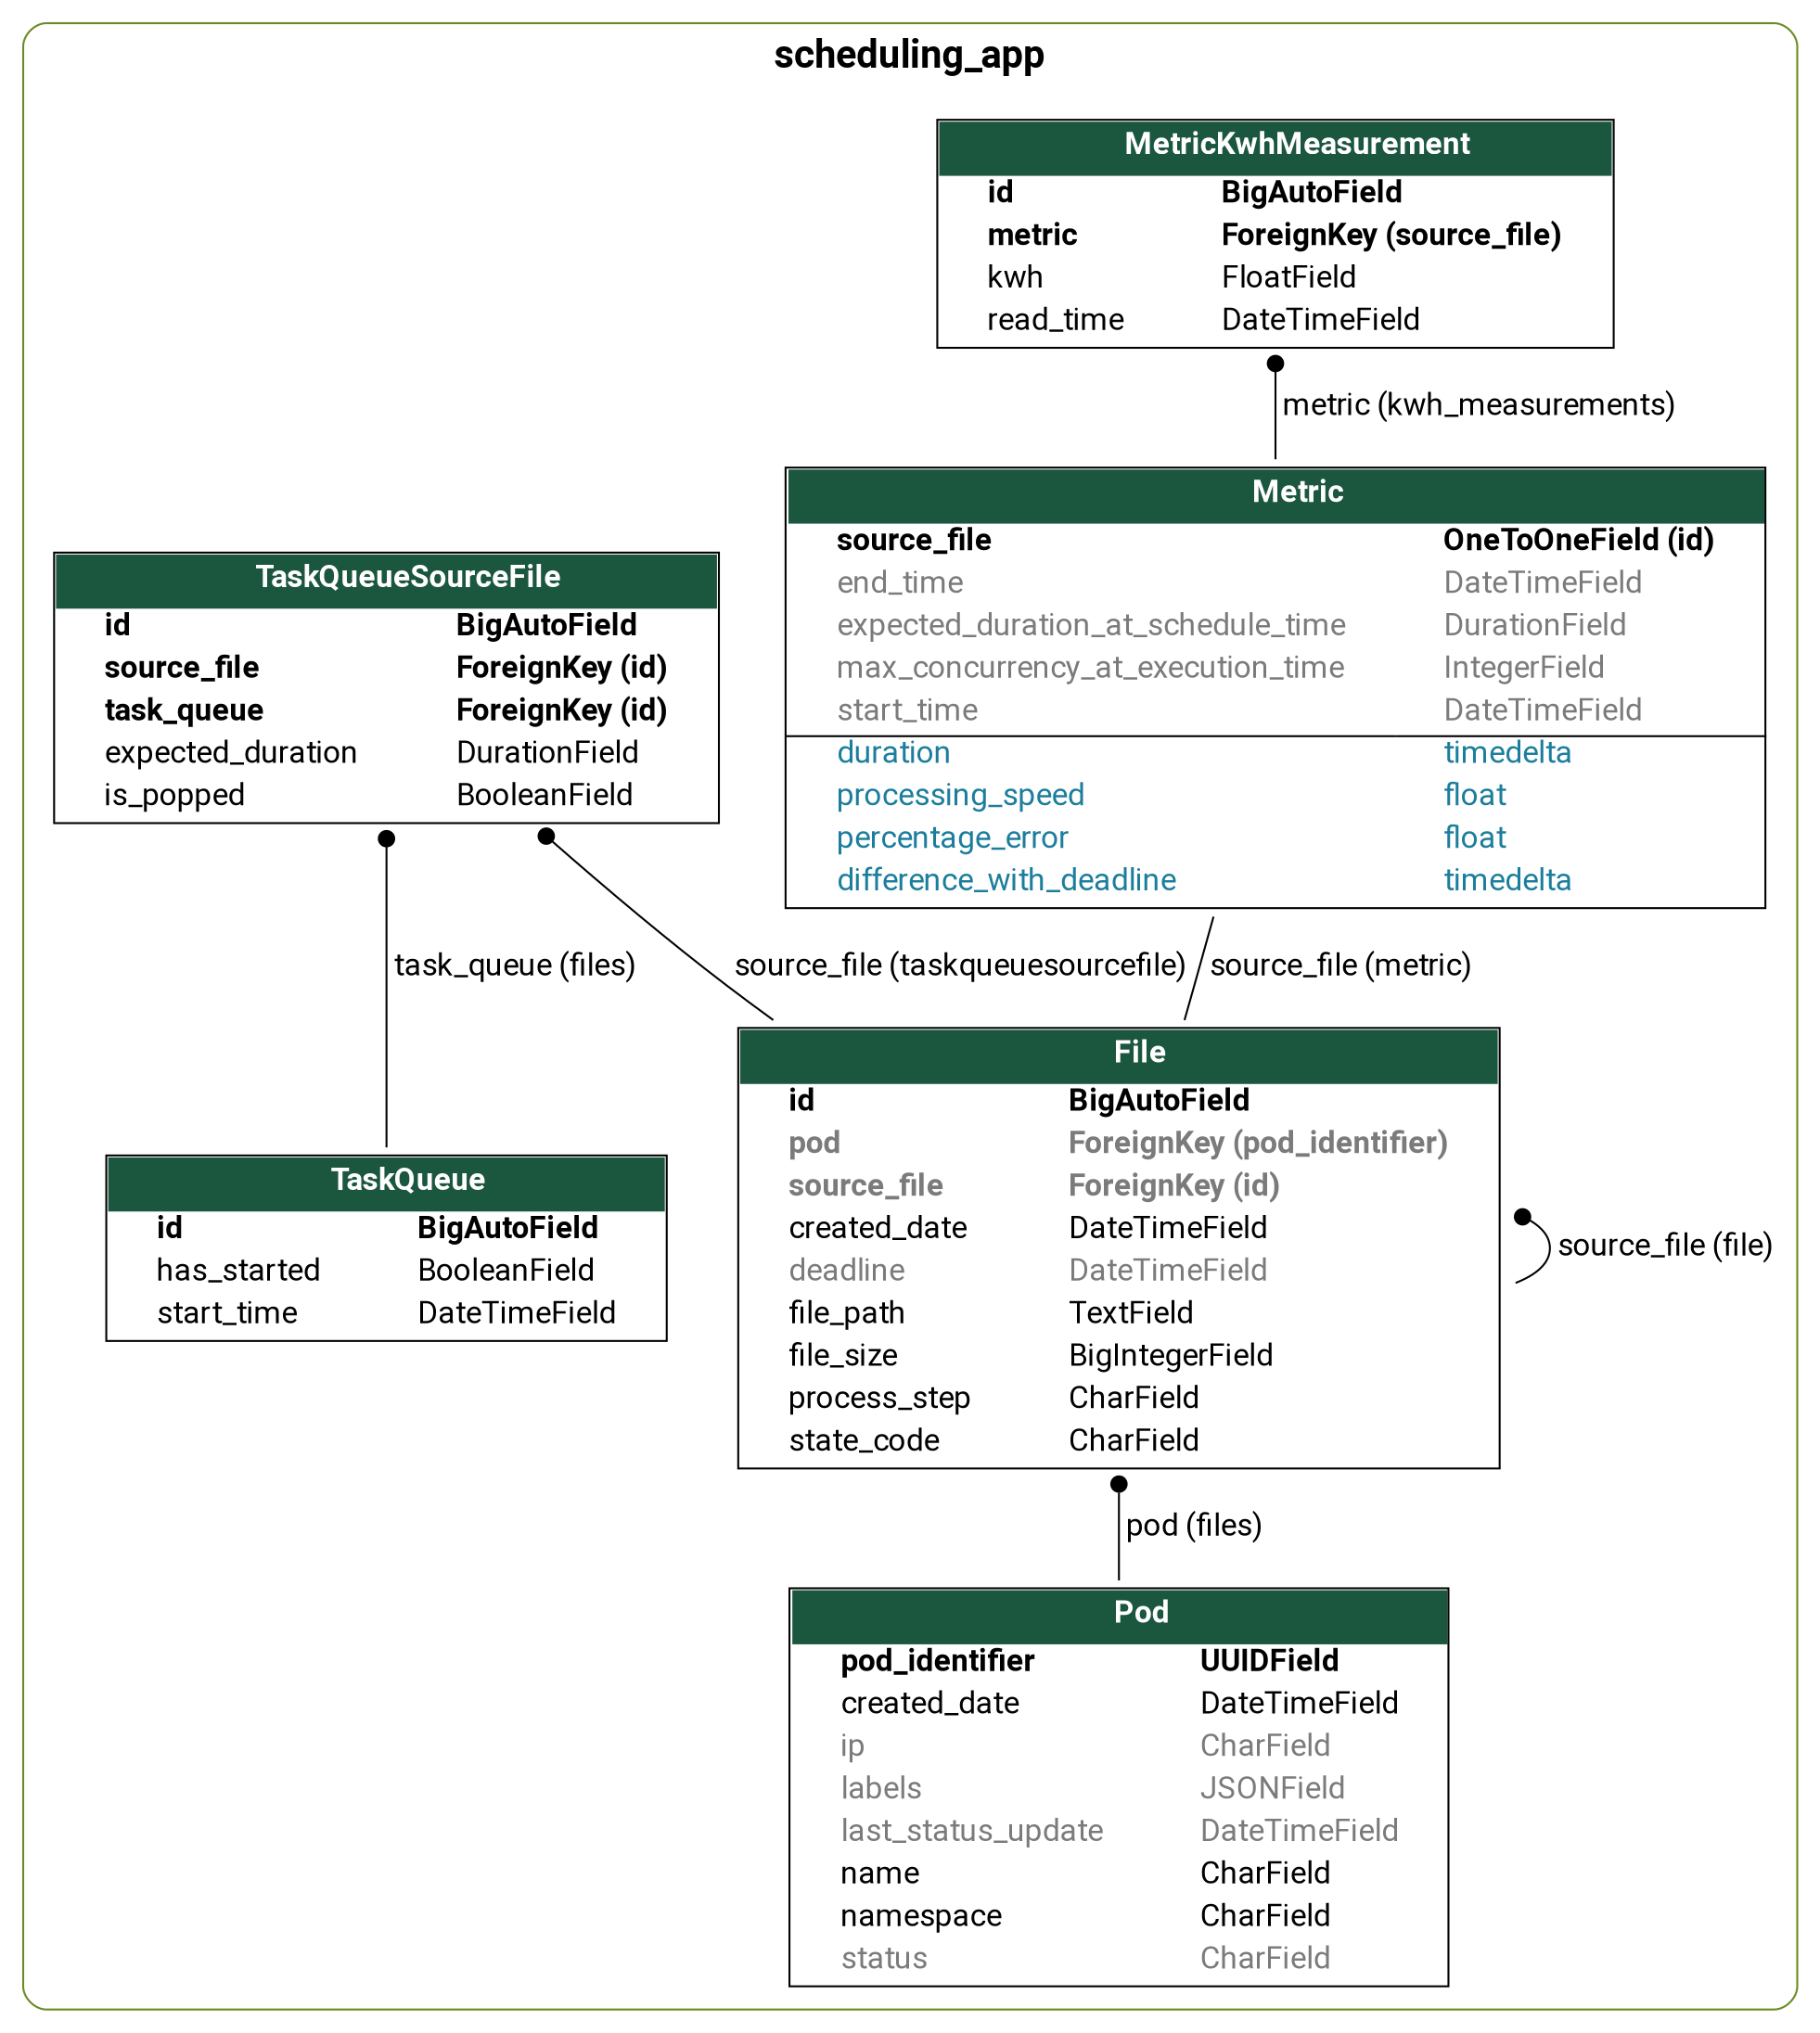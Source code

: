digraph model_graph {
  // Dotfile by Django-Extensions graph_models
  // Created: 2023-11-20 13:10
  // Cli Options: --dot -o models_customised.dot

  fontname = "Roboto"
  fontsize = 20
  splines  = true
  rankdir = "TB"

  node [
    fontname = "Roboto"
    fontsize = 16
    shape = "plaintext"
  ]

  edge [
    fontname = "Roboto"
    fontsize = 16
  ]

  // Labels
  subgraph cluster_scheduling_app {
    label=<
          <TABLE BORDER="0" CELLBORDER="0" CELLSPACING="0">
          <TR><TD COLSPAN="2" CELLPADDING="4" ALIGN="CENTER">
          <FONT FACE="Roboto" COLOR="Black">
          <B>scheduling_app</B>
          </FONT>
          </TD></TR>
          </TABLE>
          >
    color=olivedrab4
    style="rounded"

    scheduling_app_models_file_File [label=<
      <TABLE BGCOLOR="white" BORDER="1" CELLBORDER="0" CELLSPACING="0">
      <TR><TD COLSPAN="2" CELLPADDING="5" ALIGN="CENTER" BGCOLOR="#1b563f">
      <FONT FACE="Roboto" COLOR="white"><B>
      File
      </B></FONT></TD></TR>


      <TR><TD ALIGN="LEFT" BORDER="0">
      <FONT FACE="Roboto"><B>id</B></FONT>
      </TD><TD ALIGN="LEFT">
      <FONT FACE="Roboto"><B>BigAutoField</B></FONT>
      </TD></TR>



      <TR><TD ALIGN="LEFT" BORDER="0">
      <FONT COLOR="#7B7B7B" FACE="Roboto"><B>pod</B></FONT>
      </TD><TD ALIGN="LEFT">
      <FONT COLOR="#7B7B7B" FACE="Roboto"><B>ForeignKey (pod_identifier)</B></FONT>
      </TD></TR>



      <TR><TD ALIGN="LEFT" BORDER="0">
      <FONT COLOR="#7B7B7B" FACE="Roboto"><B>source_file</B></FONT>
      </TD><TD ALIGN="LEFT">
      <FONT COLOR="#7B7B7B" FACE="Roboto"><B>ForeignKey (id)</B></FONT>
      </TD></TR>



      <TR><TD ALIGN="LEFT" BORDER="0">
      <FONT FACE="Roboto">created_date</FONT>
      </TD><TD ALIGN="LEFT">
      <FONT FACE="Roboto">DateTimeField</FONT>
      </TD></TR>



      <TR><TD ALIGN="LEFT" BORDER="0">
      <FONT COLOR="#7B7B7B" FACE="Roboto">deadline</FONT>
      </TD><TD ALIGN="LEFT">
      <FONT COLOR="#7B7B7B" FACE="Roboto">DateTimeField</FONT>
      </TD></TR>



      <TR><TD ALIGN="LEFT" BORDER="0">
      <FONT FACE="Roboto">file_path</FONT>
      </TD><TD ALIGN="LEFT">
      <FONT FACE="Roboto">TextField</FONT>
      </TD></TR>



      <TR><TD ALIGN="LEFT" BORDER="0">
      <FONT FACE="Roboto">file_size</FONT>
      </TD><TD ALIGN="LEFT">
      <FONT FACE="Roboto">BigIntegerField</FONT>
      </TD></TR>



      <TR><TD ALIGN="LEFT" BORDER="0">
      <FONT FACE="Roboto">process_step</FONT>
      </TD><TD ALIGN="LEFT">
      <FONT FACE="Roboto">CharField</FONT>
      </TD></TR>



      <TR><TD ALIGN="LEFT" BORDER="0">
      <FONT FACE="Roboto">state_code</FONT>
      </TD><TD ALIGN="LEFT">
      <FONT FACE="Roboto">CharField</FONT>
      </TD></TR>


      </TABLE>
      >]

    scheduling_app_models_metric_Metric [label=<
      <TABLE BGCOLOR="white" BORDER="1" CELLBORDER="0" CELLSPACING="0">
      <TR><TD COLSPAN="2" CELLPADDING="5" ALIGN="CENTER" BGCOLOR="#1b563f">
      <FONT FACE="Roboto" COLOR="white"><B>
      Metric
      </B></FONT></TD></TR>


      <TR><TD ALIGN="LEFT" BORDER="0">
      <FONT FACE="Roboto"><B>source_file</B></FONT>
      </TD><TD ALIGN="LEFT">
      <FONT FACE="Roboto"><B>OneToOneField (id)</B></FONT>
      </TD></TR>



      <TR><TD ALIGN="LEFT" BORDER="0">
      <FONT COLOR="#7B7B7B" FACE="Roboto">end_time</FONT>
      </TD><TD ALIGN="LEFT">
      <FONT COLOR="#7B7B7B" FACE="Roboto">DateTimeField</FONT>
      </TD></TR>



      <TR><TD ALIGN="LEFT" BORDER="0">
      <FONT COLOR="#7B7B7B" FACE="Roboto">expected_duration_at_schedule_time</FONT>
      </TD><TD ALIGN="LEFT">
      <FONT COLOR="#7B7B7B" FACE="Roboto">DurationField</FONT>
      </TD></TR>



      <TR><TD ALIGN="LEFT" BORDER="0">
      <FONT COLOR="#7B7B7B" FACE="Roboto">max_concurrency_at_execution_time</FONT>
      </TD><TD ALIGN="LEFT">
      <FONT COLOR="#7B7B7B" FACE="Roboto">IntegerField</FONT>
      </TD></TR>



      <TR><TD ALIGN="LEFT" BORDER="0">
      <FONT COLOR="#7B7B7B" FACE="Roboto">start_time</FONT>
      </TD><TD ALIGN="LEFT">
      <FONT COLOR="#7B7B7B" FACE="Roboto">DateTimeField</FONT>
      </TD></TR>

      //================== CUSTOM ADDITIONS ================
      <HR/>

      <TR><TD ALIGN="LEFT" BORDER="0">
      <FONT COLOR="#1C7E9C" FACE="Roboto">duration</FONT>
      </TD><TD ALIGN="LEFT">
      <FONT COLOR="#1C7E9C" FACE="Roboto">timedelta</FONT>
      </TD></TR>

      <TR><TD ALIGN="LEFT" BORDER="0">
      <FONT COLOR="#1C7E9C" FACE="Roboto">processing_speed</FONT>
      </TD><TD ALIGN="LEFT">
      <FONT COLOR="#1C7E9C" FACE="Roboto">float</FONT>
      </TD></TR>

      <TR><TD ALIGN="LEFT" BORDER="0">
      <FONT COLOR="#1C7E9C" FACE="Roboto">percentage_error</FONT>
      </TD><TD ALIGN="LEFT">
      <FONT COLOR="#1C7E9C" FACE="Roboto">float</FONT>
      </TD></TR>

      <TR><TD ALIGN="LEFT" BORDER="0">
      <FONT COLOR="#1C7E9C" FACE="Roboto">difference_with_deadline</FONT>
      </TD><TD ALIGN="LEFT">
      <FONT COLOR="#1C7E9C" FACE="Roboto">timedelta</FONT>
      </TD></TR>


      </TABLE>
      >]

    scheduling_app_models_metric_kwh_measurment_MetricKwhMeasurement [label=<
      <TABLE BGCOLOR="white" BORDER="1" CELLBORDER="0" CELLSPACING="0">
      <TR><TD COLSPAN="2" CELLPADDING="5" ALIGN="CENTER" BGCOLOR="#1b563f">
      <FONT FACE="Roboto" COLOR="white"><B>
      MetricKwhMeasurement
      </B></FONT></TD></TR>


      <TR><TD ALIGN="LEFT" BORDER="0">
      <FONT FACE="Roboto"><B>id</B></FONT>
      </TD><TD ALIGN="LEFT">
      <FONT FACE="Roboto"><B>BigAutoField</B></FONT>
      </TD></TR>



      <TR><TD ALIGN="LEFT" BORDER="0">
      <FONT FACE="Roboto"><B>metric</B></FONT>
      </TD><TD ALIGN="LEFT">
      <FONT FACE="Roboto"><B>ForeignKey (source_file)</B></FONT>
      </TD></TR>



      <TR><TD ALIGN="LEFT" BORDER="0">
      <FONT FACE="Roboto">kwh</FONT>
      </TD><TD ALIGN="LEFT">
      <FONT FACE="Roboto">FloatField</FONT>
      </TD></TR>



      <TR><TD ALIGN="LEFT" BORDER="0">
      <FONT FACE="Roboto">read_time</FONT>
      </TD><TD ALIGN="LEFT">
      <FONT FACE="Roboto">DateTimeField</FONT>
      </TD></TR>


      </TABLE>
      >]

    scheduling_app_models_pod_Pod [label=<
      <TABLE BGCOLOR="white" BORDER="1" CELLBORDER="0" CELLSPACING="0">
      <TR><TD COLSPAN="2" CELLPADDING="5" ALIGN="CENTER" BGCOLOR="#1b563f">
      <FONT FACE="Roboto" COLOR="white"><B>
      Pod
      </B></FONT></TD></TR>


      <TR><TD ALIGN="LEFT" BORDER="0">
      <FONT FACE="Roboto"><B>pod_identifier</B></FONT>
      </TD><TD ALIGN="LEFT">
      <FONT FACE="Roboto"><B>UUIDField</B></FONT>
      </TD></TR>



      <TR><TD ALIGN="LEFT" BORDER="0">
      <FONT FACE="Roboto">created_date</FONT>
      </TD><TD ALIGN="LEFT">
      <FONT FACE="Roboto">DateTimeField</FONT>
      </TD></TR>



      <TR><TD ALIGN="LEFT" BORDER="0">
      <FONT COLOR="#7B7B7B" FACE="Roboto">ip</FONT>
      </TD><TD ALIGN="LEFT">
      <FONT COLOR="#7B7B7B" FACE="Roboto">CharField</FONT>
      </TD></TR>



      <TR><TD ALIGN="LEFT" BORDER="0">
      <FONT COLOR="#7B7B7B" FACE="Roboto">labels</FONT>
      </TD><TD ALIGN="LEFT">
      <FONT COLOR="#7B7B7B" FACE="Roboto">JSONField</FONT>
      </TD></TR>



      <TR><TD ALIGN="LEFT" BORDER="0">
      <FONT COLOR="#7B7B7B" FACE="Roboto">last_status_update</FONT>
      </TD><TD ALIGN="LEFT">
      <FONT COLOR="#7B7B7B" FACE="Roboto">DateTimeField</FONT>
      </TD></TR>



      <TR><TD ALIGN="LEFT" BORDER="0">
      <FONT FACE="Roboto">name</FONT>
      </TD><TD ALIGN="LEFT">
      <FONT FACE="Roboto">CharField</FONT>
      </TD></TR>



      <TR><TD ALIGN="LEFT" BORDER="0">
      <FONT FACE="Roboto">namespace</FONT>
      </TD><TD ALIGN="LEFT">
      <FONT FACE="Roboto">CharField</FONT>
      </TD></TR>



      <TR><TD ALIGN="LEFT" BORDER="0">
      <FONT COLOR="#7B7B7B" FACE="Roboto">status</FONT>
      </TD><TD ALIGN="LEFT">
      <FONT COLOR="#7B7B7B" FACE="Roboto">CharField</FONT>
      </TD></TR>


      </TABLE>
      >]

    scheduling_app_models_task_queue_TaskQueueSourceFile [label=<
      <TABLE BGCOLOR="white" BORDER="1" CELLBORDER="0" CELLSPACING="0">
      <TR><TD COLSPAN="2" CELLPADDING="5" ALIGN="CENTER" BGCOLOR="#1b563f">
      <FONT FACE="Roboto" COLOR="white"><B>
      TaskQueueSourceFile
      </B></FONT></TD></TR>


      <TR><TD ALIGN="LEFT" BORDER="0">
      <FONT FACE="Roboto"><B>id</B></FONT>
      </TD><TD ALIGN="LEFT">
      <FONT FACE="Roboto"><B>BigAutoField</B></FONT>
      </TD></TR>



      <TR><TD ALIGN="LEFT" BORDER="0">
      <FONT FACE="Roboto"><B>source_file</B></FONT>
      </TD><TD ALIGN="LEFT">
      <FONT FACE="Roboto"><B>ForeignKey (id)</B></FONT>
      </TD></TR>



      <TR><TD ALIGN="LEFT" BORDER="0">
      <FONT FACE="Roboto"><B>task_queue</B></FONT>
      </TD><TD ALIGN="LEFT">
      <FONT FACE="Roboto"><B>ForeignKey (id)</B></FONT>
      </TD></TR>



      <TR><TD ALIGN="LEFT" BORDER="0">
      <FONT FACE="Roboto">expected_duration</FONT>
      </TD><TD ALIGN="LEFT">
      <FONT FACE="Roboto">DurationField</FONT>
      </TD></TR>



      <TR><TD ALIGN="LEFT" BORDER="0">
      <FONT FACE="Roboto">is_popped</FONT>
      </TD><TD ALIGN="LEFT">
      <FONT FACE="Roboto">BooleanField</FONT>
      </TD></TR>


      </TABLE>
      >]

    scheduling_app_models_task_queue_TaskQueue [label=<
      <TABLE BGCOLOR="white" BORDER="1" CELLBORDER="0" CELLSPACING="0">
      <TR><TD COLSPAN="2" CELLPADDING="5" ALIGN="CENTER" BGCOLOR="#1b563f">
      <FONT FACE="Roboto" COLOR="white"><B>
      TaskQueue
      </B></FONT></TD></TR>


      <TR><TD ALIGN="LEFT" BORDER="0">
      <FONT FACE="Roboto"><B>id</B></FONT>
      </TD><TD ALIGN="LEFT">
      <FONT FACE="Roboto"><B>BigAutoField</B></FONT>
      </TD></TR>



      <TR><TD ALIGN="LEFT" BORDER="0">
      <FONT FACE="Roboto">has_started</FONT>
      </TD><TD ALIGN="LEFT">
      <FONT FACE="Roboto">BooleanField</FONT>
      </TD></TR>



      <TR><TD ALIGN="LEFT" BORDER="0">
      <FONT FACE="Roboto">start_time</FONT>
      </TD><TD ALIGN="LEFT">
      <FONT FACE="Roboto">DateTimeField</FONT>
      </TD></TR>


      </TABLE>
      >]

  }


  // Relations

  scheduling_app_models_file_File -> scheduling_app_models_file_File
  [label=" source_file (file)"] [arrowhead=none, arrowtail=dot, dir=both];

  scheduling_app_models_file_File -> scheduling_app_models_pod_Pod
  [label=" pod (files)"] [arrowhead=none, arrowtail=dot, dir=both];

  scheduling_app_models_metric_Metric -> scheduling_app_models_file_File
  [label=" source_file (metric)"] [arrowhead=none, arrowtail=none, dir=both];

  scheduling_app_models_metric_kwh_measurment_MetricKwhMeasurement -> scheduling_app_models_metric_Metric
  [label=" metric (kwh_measurements)"] [arrowhead=none, arrowtail=dot, dir=both];

  scheduling_app_models_task_queue_TaskQueueSourceFile -> scheduling_app_models_task_queue_TaskQueue
  [label=" task_queue (files)"] [arrowhead=none, arrowtail=dot, dir=both];

  scheduling_app_models_task_queue_TaskQueueSourceFile -> scheduling_app_models_file_File
  [label=" source_file (taskqueuesourcefile)"] [arrowhead=none, arrowtail=dot, dir=both];


}
